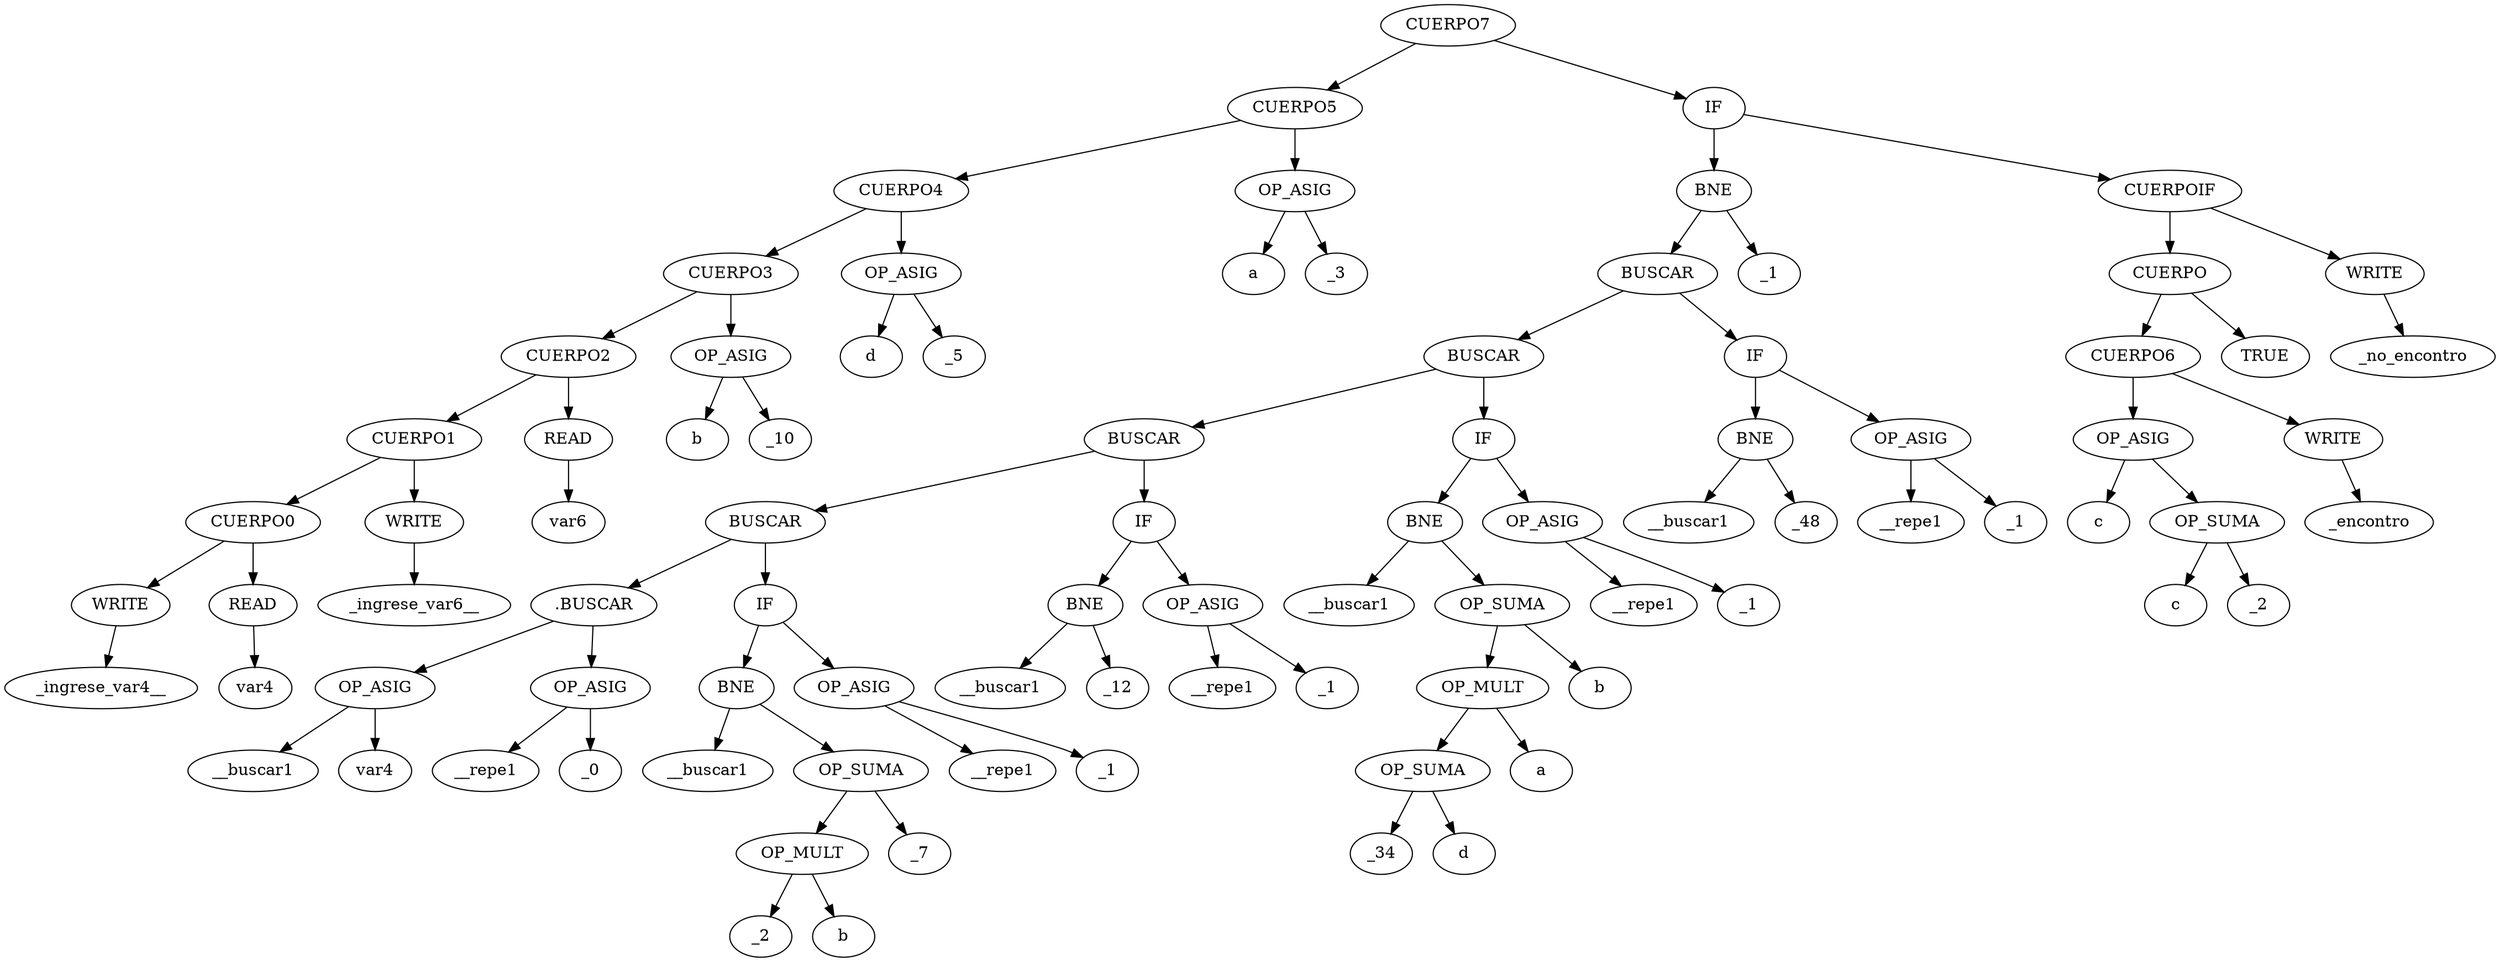 digraph BST {
x0 [label=<CUERPO7>];
x1 [label=<CUERPO5>];
x0 -> x1;
x3 [label=<CUERPO4>];
x1 -> x3;
x7 [label=<CUERPO3>];
x3 -> x7;
x15 [label=<CUERPO2>];
x7 -> x15;
x31 [label=<CUERPO1>];
x15 -> x31;
x63 [label=<CUERPO0>];
x31 -> x63;
x127 [label=<WRITE>];
x63 -> x127;
x255 [label=<_ingrese_var4__>];
x127 -> x255;
x128 [label=<READ>];
x63 -> x128;
x257 [label=<var4>];
x128 -> x257;
x64 [label=<WRITE>];
x31 -> x64;
x129 [label=<_ingrese_var6__>];
x64 -> x129;
x32 [label=<READ>];
x15 -> x32;
x65 [label=<var6>];
x32 -> x65;
x16 [label=<OP_ASIG>];
x7 -> x16;
x33 [label=<b>];
x16 -> x33;
x34 [label=<_10>];
x16 -> x34;
x8 [label=<OP_ASIG>];
x3 -> x8;
x17 [label=<d>];
x8 -> x17;
x18 [label=<_5>];
x8 -> x18;
x4 [label=<OP_ASIG>];
x1 -> x4;
x9 [label=<a>];
x4 -> x9;
x10 [label=<_3>];
x4 -> x10;
x2 [label=<IF>];
x0 -> x2;
x5 [label=<BNE>];
x2 -> x5;
x11 [label=<BUSCAR>];
x5 -> x11;
x23 [label=<BUSCAR>];
x11 -> x23;
x47 [label=<BUSCAR>];
x23 -> x47;
x95 [label=<BUSCAR>];
x47 -> x95;
x191 [label=<.BUSCAR>];
x95 -> x191;
x383 [label=<OP_ASIG>];
x191 -> x383;
x767 [label=<__buscar1>];
x383 -> x767;
x768 [label=<var4>];
x383 -> x768;
x384 [label=<OP_ASIG>];
x191 -> x384;
x769 [label=<__repe1>];
x384 -> x769;
x770 [label=<_0>];
x384 -> x770;
x192 [label=<IF>];
x95 -> x192;
x385 [label=<BNE>];
x192 -> x385;
x771 [label=<__buscar1>];
x385 -> x771;
x772 [label=<OP_SUMA>];
x385 -> x772;
x1545 [label=<OP_MULT>];
x772 -> x1545;
x3091 [label=<_2>];
x1545 -> x3091;
x3092 [label=<b>];
x1545 -> x3092;
x1546 [label=<_7>];
x772 -> x1546;
x386 [label=<OP_ASIG>];
x192 -> x386;
x773 [label=<__repe1>];
x386 -> x773;
x774 [label=<_1>];
x386 -> x774;
x96 [label=<IF>];
x47 -> x96;
x193 [label=<BNE>];
x96 -> x193;
x387 [label=<__buscar1>];
x193 -> x387;
x388 [label=<_12>];
x193 -> x388;
x194 [label=<OP_ASIG>];
x96 -> x194;
x389 [label=<__repe1>];
x194 -> x389;
x390 [label=<_1>];
x194 -> x390;
x48 [label=<IF>];
x23 -> x48;
x97 [label=<BNE>];
x48 -> x97;
x195 [label=<__buscar1>];
x97 -> x195;
x196 [label=<OP_SUMA>];
x97 -> x196;
x393 [label=<OP_MULT>];
x196 -> x393;
x787 [label=<OP_SUMA>];
x393 -> x787;
x1575 [label=<_34>];
x787 -> x1575;
x1576 [label=<d>];
x787 -> x1576;
x788 [label=<a>];
x393 -> x788;
x394 [label=<b>];
x196 -> x394;
x98 [label=<OP_ASIG>];
x48 -> x98;
x197 [label=<__repe1>];
x98 -> x197;
x198 [label=<_1>];
x98 -> x198;
x24 [label=<IF>];
x11 -> x24;
x49 [label=<BNE>];
x24 -> x49;
x99 [label=<__buscar1>];
x49 -> x99;
x100 [label=<_48>];
x49 -> x100;
x50 [label=<OP_ASIG>];
x24 -> x50;
x101 [label=<__repe1>];
x50 -> x101;
x102 [label=<_1>];
x50 -> x102;
x12 [label=<_1>];
x5 -> x12;
x6 [label=<CUERPOIF>];
x2 -> x6;
x13 [label=<CUERPO>];
x6 -> x13;
x27 [label=<CUERPO6>];
x13 -> x27;
x55 [label=<OP_ASIG>];
x27 -> x55;
x111 [label=<c>];
x55 -> x111;
x112 [label=<OP_SUMA>];
x55 -> x112;
x225 [label=<c>];
x112 -> x225;
x226 [label=<_2>];
x112 -> x226;
x56 [label=<WRITE>];
x27 -> x56;
x113 [label=<_encontro>];
x56 -> x113;
x28 [label=<TRUE>];
x13 -> x28;
x14 [label=<WRITE>];
x6 -> x14;
x29 [label=<_no_encontro>];
x14 -> x29;
}